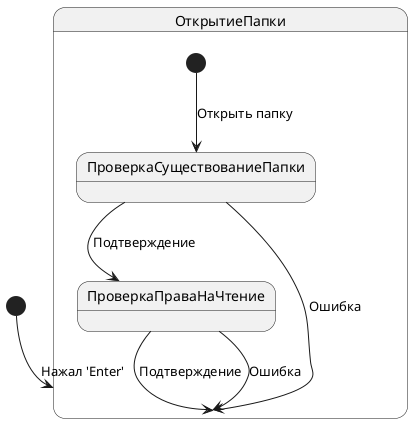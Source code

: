 @startuml

[*] --> ОткрытиеПапки : Нажал 'Enter'

state ОткрытиеПапки {
  [*] --> ПроверкаСуществованиеПапки : Открыть папку
  ПроверкаСуществованиеПапки --> ПроверкаПраваНаЧтение : Подтверждение
  ПроверкаСуществованиеПапки --> ОткрытиеПапки : Ошибка
  ПроверкаПраваНаЧтение --> ОткрытиеПапки : Подтверждение
  ПроверкаПраваНаЧтение --> ОткрытиеПапки : Ошибка
}

@enduml
